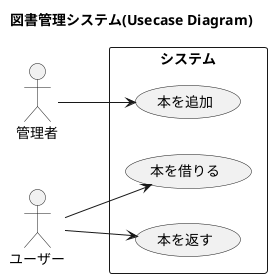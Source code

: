 @startuml
title 図書管理システム(Usecase Diagram)

left to right direction

actor :管理者: as admin
actor :ユーザー: as user
rectangle "システム" {
    usecase "本を追加" as addBook
    usecase "本を借りる" as rentBook
    usecase "本を返す" as returnBook
}

admin --> addBook
user --> rentBook
user --> returnBook

@enduml

